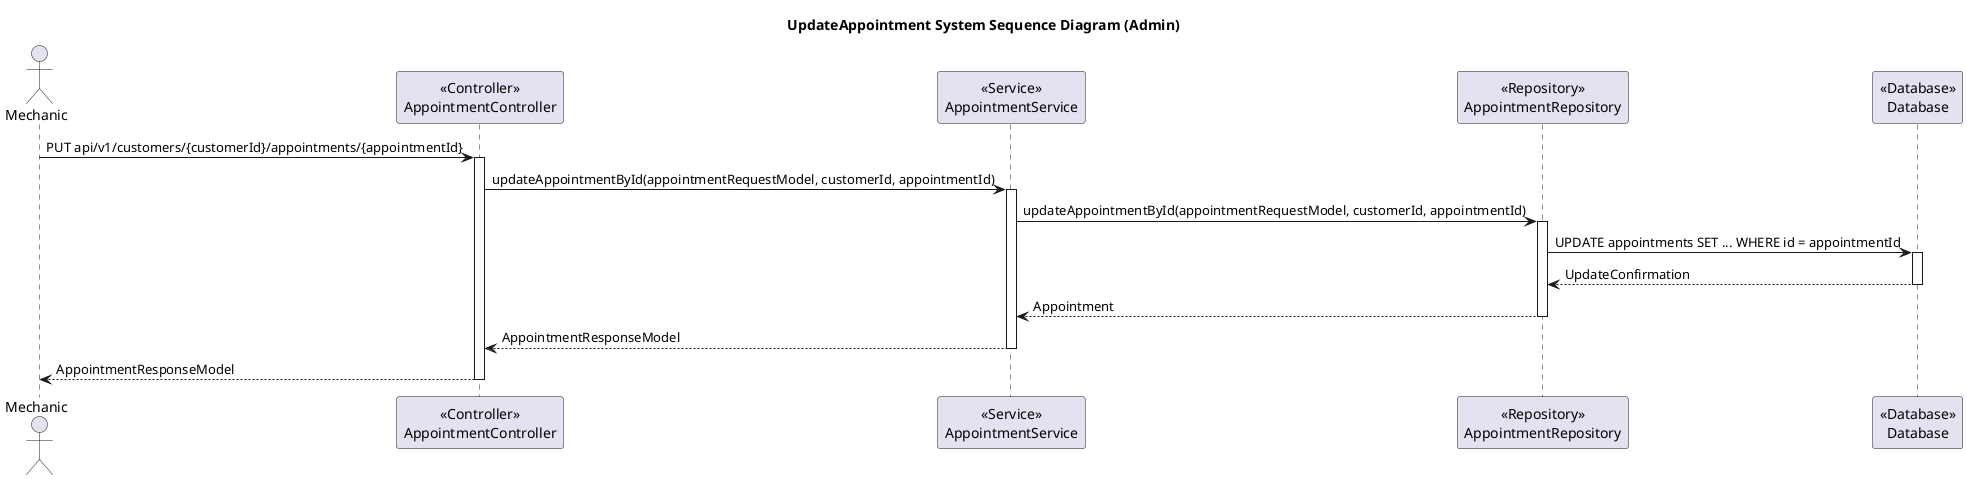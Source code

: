 @startuml
title UpdateAppointment System Sequence Diagram (Admin)

actor Mechanic

participant AppointmentController as "<<Controller>>\nAppointmentController"
participant AppointmentService as "<<Service>>\nAppointmentService"
participant AppointmentRepository as "<<Repository>>\nAppointmentRepository"
participant Database as "<<Database>>\nDatabase"

Mechanic -> AppointmentController: PUT api/v1/customers/{customerId}/appointments/{appointmentId}
activate AppointmentController

AppointmentController -> AppointmentService: updateAppointmentById(appointmentRequestModel, customerId, appointmentId)
activate AppointmentService

AppointmentService -> AppointmentRepository: updateAppointmentById(appointmentRequestModel, customerId, appointmentId)
activate AppointmentRepository

AppointmentRepository -> Database: UPDATE appointments SET ... WHERE id = appointmentId
activate Database

Database --> AppointmentRepository: UpdateConfirmation
deactivate Database

AppointmentRepository --> AppointmentService: Appointment
deactivate AppointmentRepository

AppointmentService --> AppointmentController: AppointmentResponseModel
deactivate AppointmentService

AppointmentController --> Mechanic: AppointmentResponseModel
deactivate AppointmentController
@enduml
